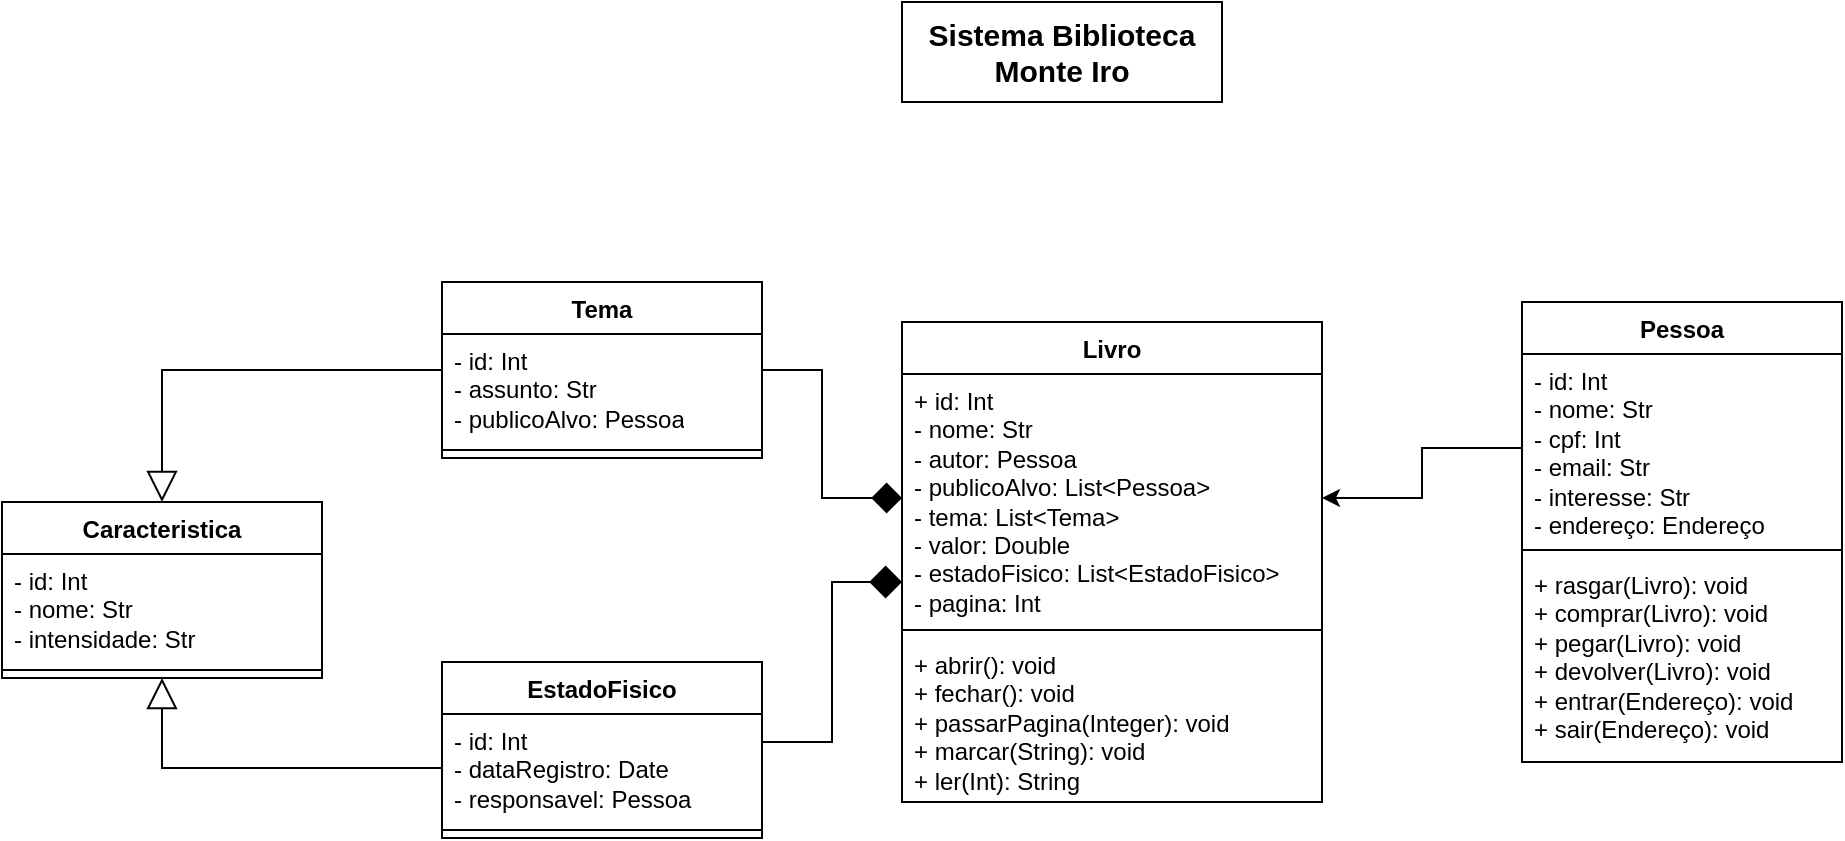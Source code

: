 <mxfile version="24.3.1" type="github">
  <diagram name="Página-1" id="3LOxqgyQ5ESFe8T1yTyt">
    <mxGraphModel dx="2074" dy="1912" grid="1" gridSize="10" guides="1" tooltips="1" connect="1" arrows="1" fold="1" page="1" pageScale="1" pageWidth="827" pageHeight="1169" math="0" shadow="0">
      <root>
        <mxCell id="0" />
        <mxCell id="1" parent="0" />
        <mxCell id="CtYGhICR3tEIGLf4jRE0-1" value="EstadoFisico" style="swimlane;fontStyle=1;align=center;verticalAlign=top;childLayout=stackLayout;horizontal=1;startSize=26;horizontalStack=0;resizeParent=1;resizeParentMax=0;resizeLast=0;collapsible=1;marginBottom=0;whiteSpace=wrap;html=1;" vertex="1" parent="1">
          <mxGeometry x="60" y="310" width="160" height="88" as="geometry" />
        </mxCell>
        <mxCell id="CtYGhICR3tEIGLf4jRE0-2" value="- id: Int&lt;div&gt;- dataRegistro: Date&lt;/div&gt;&lt;div&gt;- responsavel: Pessoa&lt;/div&gt;" style="text;strokeColor=none;fillColor=none;align=left;verticalAlign=top;spacingLeft=4;spacingRight=4;overflow=hidden;rotatable=0;points=[[0,0.5],[1,0.5]];portConstraint=eastwest;whiteSpace=wrap;html=1;" vertex="1" parent="CtYGhICR3tEIGLf4jRE0-1">
          <mxGeometry y="26" width="160" height="54" as="geometry" />
        </mxCell>
        <mxCell id="CtYGhICR3tEIGLf4jRE0-3" value="" style="line;strokeWidth=1;fillColor=none;align=left;verticalAlign=middle;spacingTop=-1;spacingLeft=3;spacingRight=3;rotatable=0;labelPosition=right;points=[];portConstraint=eastwest;strokeColor=inherit;" vertex="1" parent="CtYGhICR3tEIGLf4jRE0-1">
          <mxGeometry y="80" width="160" height="8" as="geometry" />
        </mxCell>
        <mxCell id="CtYGhICR3tEIGLf4jRE0-5" value="Pessoa" style="swimlane;fontStyle=1;align=center;verticalAlign=top;childLayout=stackLayout;horizontal=1;startSize=26;horizontalStack=0;resizeParent=1;resizeParentMax=0;resizeLast=0;collapsible=1;marginBottom=0;whiteSpace=wrap;html=1;" vertex="1" parent="1">
          <mxGeometry x="600" y="130" width="160" height="230" as="geometry" />
        </mxCell>
        <mxCell id="CtYGhICR3tEIGLf4jRE0-6" value="- id: Int&lt;div&gt;- nome: Str&lt;/div&gt;&lt;div&gt;- cpf: Int&lt;/div&gt;&lt;div&gt;- email: Str&lt;/div&gt;&lt;div&gt;- interesse: Str&lt;/div&gt;&lt;div&gt;- endereço: Endereço&lt;/div&gt;" style="text;strokeColor=none;fillColor=none;align=left;verticalAlign=top;spacingLeft=4;spacingRight=4;overflow=hidden;rotatable=0;points=[[0,0.5],[1,0.5]];portConstraint=eastwest;whiteSpace=wrap;html=1;" vertex="1" parent="CtYGhICR3tEIGLf4jRE0-5">
          <mxGeometry y="26" width="160" height="94" as="geometry" />
        </mxCell>
        <mxCell id="CtYGhICR3tEIGLf4jRE0-7" value="" style="line;strokeWidth=1;fillColor=none;align=left;verticalAlign=middle;spacingTop=-1;spacingLeft=3;spacingRight=3;rotatable=0;labelPosition=right;points=[];portConstraint=eastwest;strokeColor=inherit;" vertex="1" parent="CtYGhICR3tEIGLf4jRE0-5">
          <mxGeometry y="120" width="160" height="8" as="geometry" />
        </mxCell>
        <mxCell id="CtYGhICR3tEIGLf4jRE0-8" value="+ rasgar(Livro): void&lt;div&gt;+ comprar(Livro): void&lt;/div&gt;&lt;div&gt;+ pegar(Livro): void&lt;/div&gt;&lt;div&gt;+ devolver(Livro): void&lt;/div&gt;&lt;div&gt;+ entrar(Endereço): void&lt;/div&gt;&lt;div&gt;+ sair(Endereço): void&lt;/div&gt;" style="text;strokeColor=none;fillColor=none;align=left;verticalAlign=top;spacingLeft=4;spacingRight=4;overflow=hidden;rotatable=0;points=[[0,0.5],[1,0.5]];portConstraint=eastwest;whiteSpace=wrap;html=1;" vertex="1" parent="CtYGhICR3tEIGLf4jRE0-5">
          <mxGeometry y="128" width="160" height="102" as="geometry" />
        </mxCell>
        <mxCell id="CtYGhICR3tEIGLf4jRE0-9" value="Livro" style="swimlane;fontStyle=1;align=center;verticalAlign=top;childLayout=stackLayout;horizontal=1;startSize=26;horizontalStack=0;resizeParent=1;resizeParentMax=0;resizeLast=0;collapsible=1;marginBottom=0;whiteSpace=wrap;html=1;" vertex="1" parent="1">
          <mxGeometry x="290" y="140" width="210" height="240" as="geometry" />
        </mxCell>
        <mxCell id="CtYGhICR3tEIGLf4jRE0-10" value="+ id: Int&lt;div&gt;- nome: Str&lt;/div&gt;&lt;div&gt;- autor: Pessoa&lt;/div&gt;&lt;div&gt;- publicoAlvo: List&amp;lt;Pessoa&amp;gt;&amp;nbsp;&lt;/div&gt;&lt;div&gt;- tema: List&amp;lt;Tema&amp;gt;&lt;/div&gt;&lt;div&gt;- valor: Double&lt;/div&gt;&lt;div&gt;- estadoFisico: List&amp;lt;EstadoFisico&amp;gt;&lt;/div&gt;&lt;div&gt;- pagina: Int&lt;/div&gt;" style="text;strokeColor=none;fillColor=none;align=left;verticalAlign=top;spacingLeft=4;spacingRight=4;overflow=hidden;rotatable=0;points=[[0,0.5],[1,0.5]];portConstraint=eastwest;whiteSpace=wrap;html=1;" vertex="1" parent="CtYGhICR3tEIGLf4jRE0-9">
          <mxGeometry y="26" width="210" height="124" as="geometry" />
        </mxCell>
        <mxCell id="CtYGhICR3tEIGLf4jRE0-11" value="" style="line;strokeWidth=1;fillColor=none;align=left;verticalAlign=middle;spacingTop=-1;spacingLeft=3;spacingRight=3;rotatable=0;labelPosition=right;points=[];portConstraint=eastwest;strokeColor=inherit;" vertex="1" parent="CtYGhICR3tEIGLf4jRE0-9">
          <mxGeometry y="150" width="210" height="8" as="geometry" />
        </mxCell>
        <mxCell id="CtYGhICR3tEIGLf4jRE0-12" value="+ abrir(): void&lt;div&gt;+ fechar(): void&lt;/div&gt;&lt;div&gt;+ passarPagina(Integer): void&lt;/div&gt;&lt;div&gt;+ marcar(String): void&lt;/div&gt;&lt;div&gt;+ ler(Int): String&lt;/div&gt;" style="text;strokeColor=none;fillColor=none;align=left;verticalAlign=top;spacingLeft=4;spacingRight=4;overflow=hidden;rotatable=0;points=[[0,0.5],[1,0.5]];portConstraint=eastwest;whiteSpace=wrap;html=1;" vertex="1" parent="CtYGhICR3tEIGLf4jRE0-9">
          <mxGeometry y="158" width="210" height="82" as="geometry" />
        </mxCell>
        <mxCell id="CtYGhICR3tEIGLf4jRE0-22" style="edgeStyle=orthogonalEdgeStyle;rounded=0;orthogonalLoop=1;jettySize=auto;html=1;entryX=0.5;entryY=0;entryDx=0;entryDy=0;endArrow=block;endFill=0;endSize=13;" edge="1" parent="1" source="CtYGhICR3tEIGLf4jRE0-13" target="CtYGhICR3tEIGLf4jRE0-18">
          <mxGeometry relative="1" as="geometry" />
        </mxCell>
        <mxCell id="CtYGhICR3tEIGLf4jRE0-25" style="edgeStyle=orthogonalEdgeStyle;rounded=0;orthogonalLoop=1;jettySize=auto;html=1;entryX=0;entryY=0.5;entryDx=0;entryDy=0;endArrow=diamond;endFill=1;endSize=13;" edge="1" parent="1" source="CtYGhICR3tEIGLf4jRE0-13" target="CtYGhICR3tEIGLf4jRE0-10">
          <mxGeometry relative="1" as="geometry" />
        </mxCell>
        <mxCell id="CtYGhICR3tEIGLf4jRE0-13" value="Tema" style="swimlane;fontStyle=1;align=center;verticalAlign=top;childLayout=stackLayout;horizontal=1;startSize=26;horizontalStack=0;resizeParent=1;resizeParentMax=0;resizeLast=0;collapsible=1;marginBottom=0;whiteSpace=wrap;html=1;" vertex="1" parent="1">
          <mxGeometry x="60" y="120" width="160" height="88" as="geometry" />
        </mxCell>
        <mxCell id="CtYGhICR3tEIGLf4jRE0-14" value="- id: Int&lt;div&gt;- assunto: Str&lt;/div&gt;&lt;div&gt;- publicoAlvo: Pessoa&lt;/div&gt;" style="text;strokeColor=none;fillColor=none;align=left;verticalAlign=top;spacingLeft=4;spacingRight=4;overflow=hidden;rotatable=0;points=[[0,0.5],[1,0.5]];portConstraint=eastwest;whiteSpace=wrap;html=1;" vertex="1" parent="CtYGhICR3tEIGLf4jRE0-13">
          <mxGeometry y="26" width="160" height="54" as="geometry" />
        </mxCell>
        <mxCell id="CtYGhICR3tEIGLf4jRE0-15" value="" style="line;strokeWidth=1;fillColor=none;align=left;verticalAlign=middle;spacingTop=-1;spacingLeft=3;spacingRight=3;rotatable=0;labelPosition=right;points=[];portConstraint=eastwest;strokeColor=inherit;" vertex="1" parent="CtYGhICR3tEIGLf4jRE0-13">
          <mxGeometry y="80" width="160" height="8" as="geometry" />
        </mxCell>
        <mxCell id="CtYGhICR3tEIGLf4jRE0-17" value="&lt;b&gt;&lt;font style=&quot;font-size: 15px;&quot;&gt;Sistema Biblioteca Monte Iro&lt;/font&gt;&lt;/b&gt;" style="html=1;whiteSpace=wrap;" vertex="1" parent="1">
          <mxGeometry x="290" y="-20" width="160" height="50" as="geometry" />
        </mxCell>
        <mxCell id="CtYGhICR3tEIGLf4jRE0-18" value="Caracteristica" style="swimlane;fontStyle=1;align=center;verticalAlign=top;childLayout=stackLayout;horizontal=1;startSize=26;horizontalStack=0;resizeParent=1;resizeParentMax=0;resizeLast=0;collapsible=1;marginBottom=0;whiteSpace=wrap;html=1;" vertex="1" parent="1">
          <mxGeometry x="-160" y="230" width="160" height="88" as="geometry" />
        </mxCell>
        <mxCell id="CtYGhICR3tEIGLf4jRE0-19" value="- id: Int&lt;div&gt;- nome: Str&lt;/div&gt;&lt;div&gt;- intensidade: Str&lt;/div&gt;&lt;div&gt;&lt;br&gt;&lt;/div&gt;" style="text;strokeColor=none;fillColor=none;align=left;verticalAlign=top;spacingLeft=4;spacingRight=4;overflow=hidden;rotatable=0;points=[[0,0.5],[1,0.5]];portConstraint=eastwest;whiteSpace=wrap;html=1;" vertex="1" parent="CtYGhICR3tEIGLf4jRE0-18">
          <mxGeometry y="26" width="160" height="54" as="geometry" />
        </mxCell>
        <mxCell id="CtYGhICR3tEIGLf4jRE0-20" value="" style="line;strokeWidth=1;fillColor=none;align=left;verticalAlign=middle;spacingTop=-1;spacingLeft=3;spacingRight=3;rotatable=0;labelPosition=right;points=[];portConstraint=eastwest;strokeColor=inherit;" vertex="1" parent="CtYGhICR3tEIGLf4jRE0-18">
          <mxGeometry y="80" width="160" height="8" as="geometry" />
        </mxCell>
        <mxCell id="CtYGhICR3tEIGLf4jRE0-23" style="edgeStyle=orthogonalEdgeStyle;rounded=0;orthogonalLoop=1;jettySize=auto;html=1;entryX=0.5;entryY=1;entryDx=0;entryDy=0;endArrow=block;endFill=0;endSize=13;" edge="1" parent="1" source="CtYGhICR3tEIGLf4jRE0-2" target="CtYGhICR3tEIGLf4jRE0-18">
          <mxGeometry relative="1" as="geometry" />
        </mxCell>
        <mxCell id="CtYGhICR3tEIGLf4jRE0-24" style="edgeStyle=orthogonalEdgeStyle;rounded=0;orthogonalLoop=1;jettySize=auto;html=1;endArrow=diamond;endFill=1;endSize=14;" edge="1" parent="1">
          <mxGeometry relative="1" as="geometry">
            <mxPoint x="220" y="350" as="sourcePoint" />
            <mxPoint x="290" y="270" as="targetPoint" />
            <Array as="points">
              <mxPoint x="220" y="350" />
              <mxPoint x="255" y="350" />
              <mxPoint x="255" y="270" />
            </Array>
          </mxGeometry>
        </mxCell>
        <mxCell id="CtYGhICR3tEIGLf4jRE0-26" value="" style="edgeStyle=orthogonalEdgeStyle;rounded=0;orthogonalLoop=1;jettySize=auto;html=1;" edge="1" parent="1" source="CtYGhICR3tEIGLf4jRE0-6" target="CtYGhICR3tEIGLf4jRE0-10">
          <mxGeometry relative="1" as="geometry" />
        </mxCell>
      </root>
    </mxGraphModel>
  </diagram>
</mxfile>
